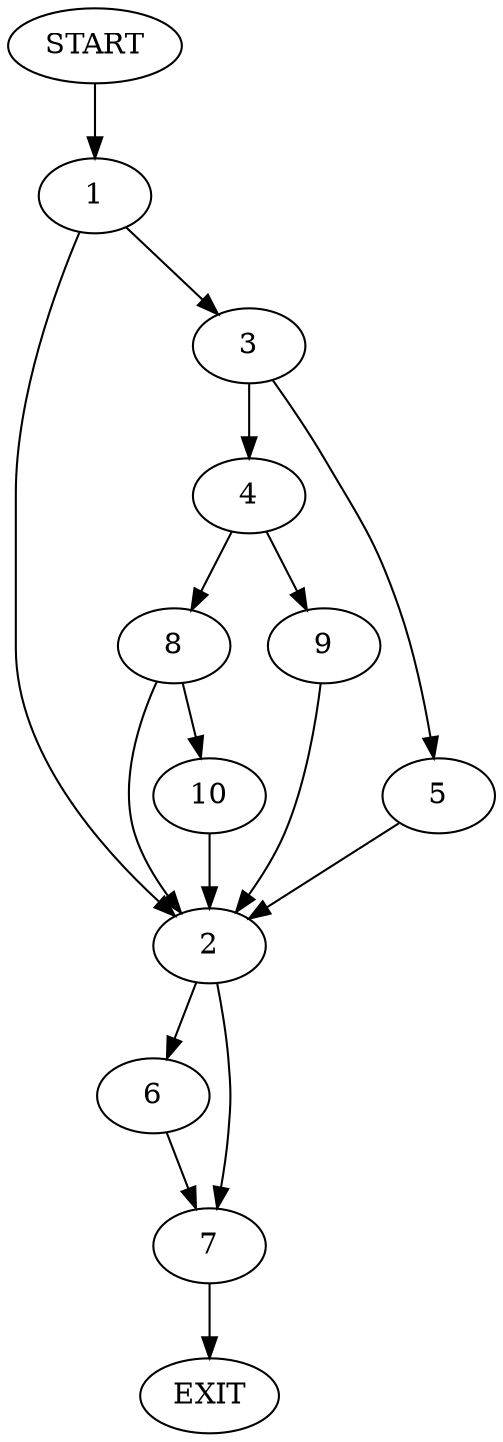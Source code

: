 digraph {
0 [label="START"]
11 [label="EXIT"]
0 -> 1
1 -> 2
1 -> 3
3 -> 4
3 -> 5
2 -> 6
2 -> 7
4 -> 8
4 -> 9
5 -> 2
9 -> 2
8 -> 10
8 -> 2
10 -> 2
6 -> 7
7 -> 11
}
